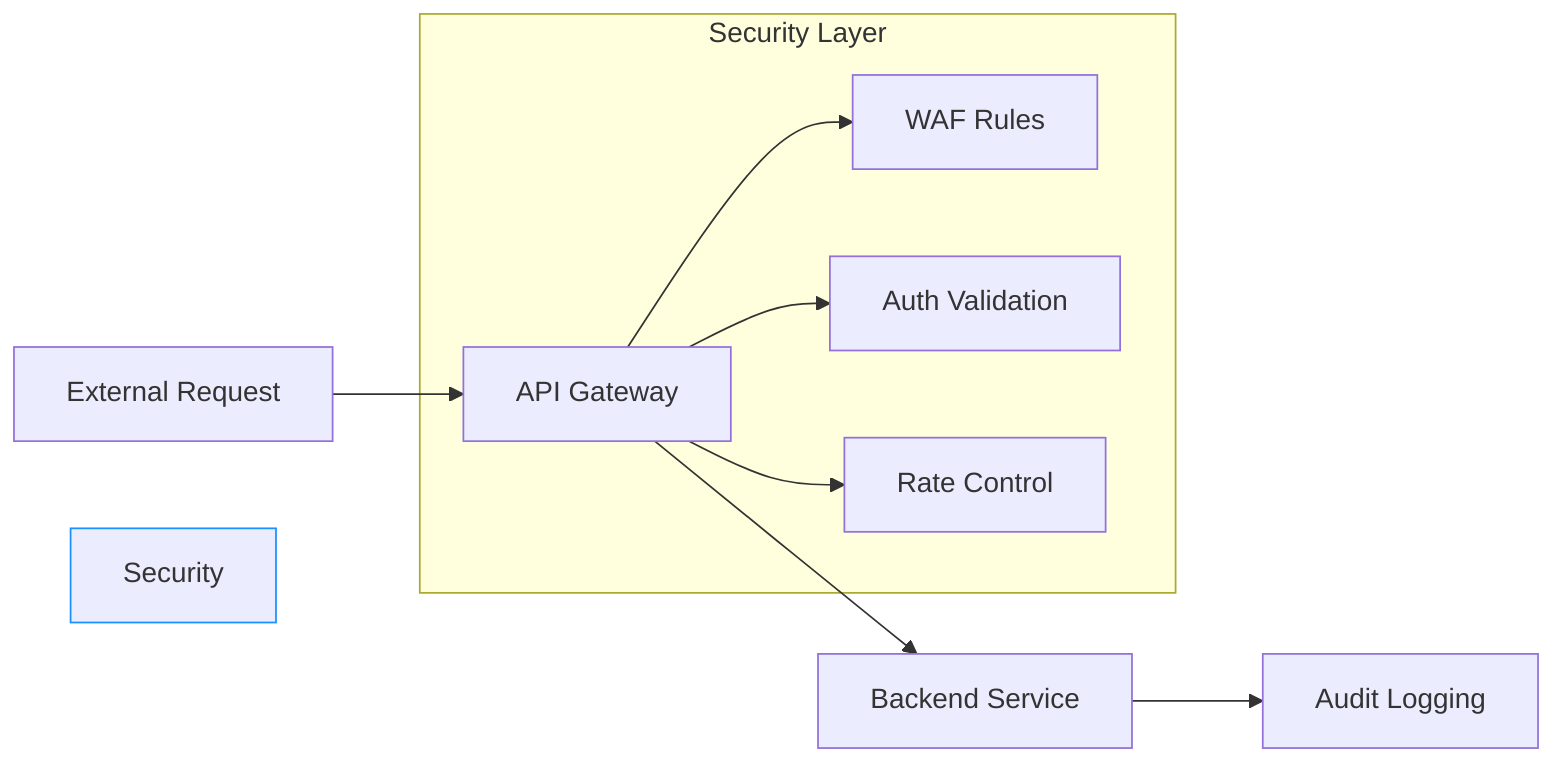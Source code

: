 flowchart LR
    A[External Request] --> B[API Gateway]
    B --> C[Backend Service]
    
    subgraph Security Layer
        B --> WAF[WAF Rules]
        B --> Auth[Auth Validation]
        B --> Rate[Rate Control]
    end
    C --> Audit[Audit Logging]
    style Security Layer fill:#f0f5ff,stroke:#1890ff